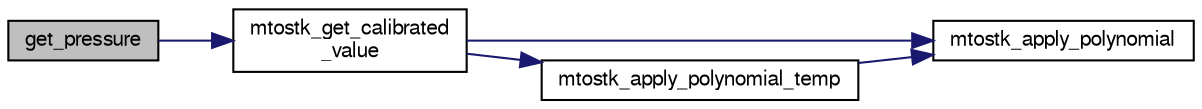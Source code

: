 digraph "get_pressure"
{
  edge [fontname="FreeSans",fontsize="10",labelfontname="FreeSans",labelfontsize="10"];
  node [fontname="FreeSans",fontsize="10",shape=record];
  rankdir="LR";
  Node1 [label="get_pressure",height=0.2,width=0.4,color="black", fillcolor="grey75", style="filled", fontcolor="black"];
  Node1 -> Node2 [color="midnightblue",fontsize="10",style="solid",fontname="FreeSans"];
  Node2 [label="mtostk_get_calibrated\l_value",height=0.2,width=0.4,color="black", fillcolor="white", style="filled",URL="$meteo__stick__calib_8c.html#af16afd09b27900d3cda26d5fa578ee68",tooltip="get calibrated value for a sensor according to current temperature "];
  Node2 -> Node3 [color="midnightblue",fontsize="10",style="solid",fontname="FreeSans"];
  Node3 [label="mtostk_apply_polynomial",height=0.2,width=0.4,color="black", fillcolor="white", style="filled",URL="$meteo__stick__calib_8c.html#a4b62e9f35fe630d5dfcb12122ac69ff4"];
  Node2 -> Node4 [color="midnightblue",fontsize="10",style="solid",fontname="FreeSans"];
  Node4 [label="mtostk_apply_polynomial_temp",height=0.2,width=0.4,color="black", fillcolor="white", style="filled",URL="$meteo__stick__calib_8c.html#a83879efd4ef548b7242771ea2573ebd6"];
  Node4 -> Node3 [color="midnightblue",fontsize="10",style="solid",fontname="FreeSans"];
}
